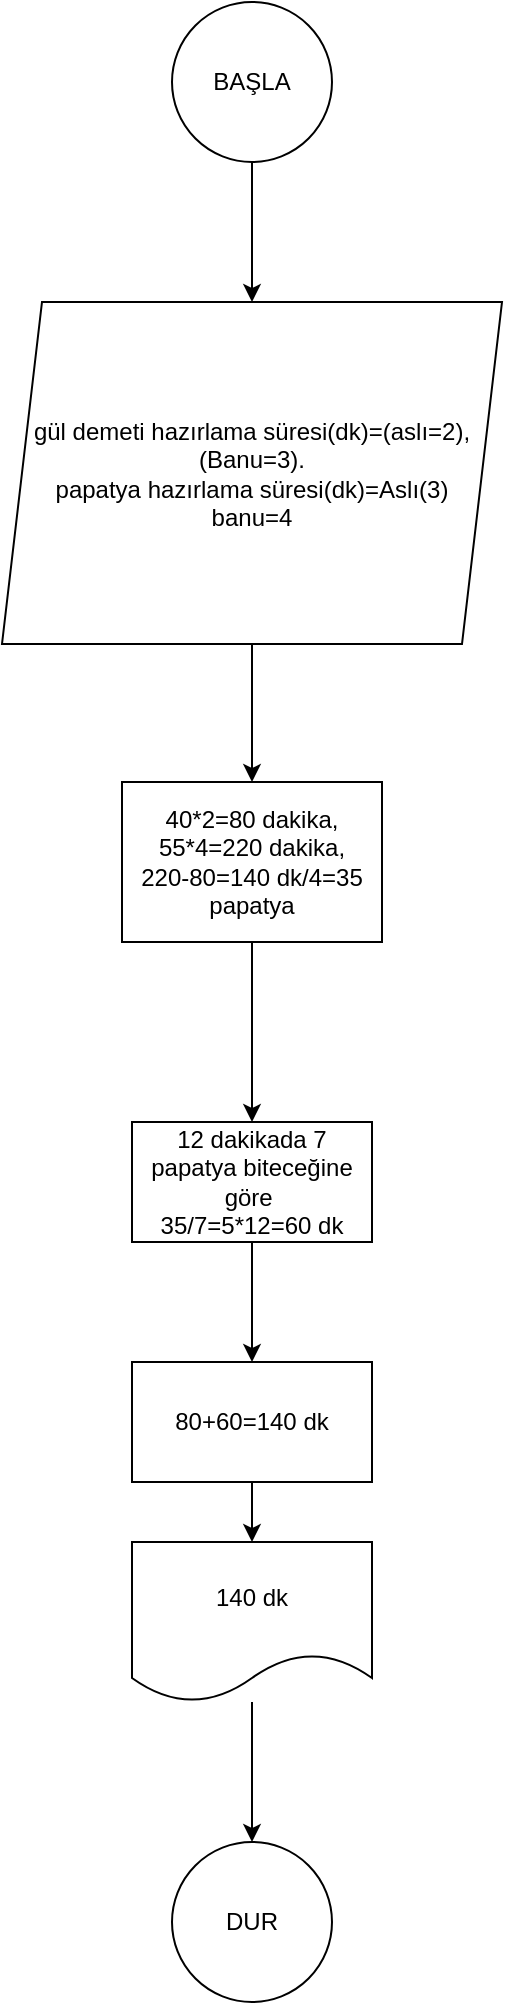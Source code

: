 <mxfile version="15.0.3" type="device"><diagram id="-SjbaQYv0IPX48pyeoVi" name="Page-1"><mxGraphModel dx="1248" dy="677" grid="1" gridSize="10" guides="1" tooltips="1" connect="1" arrows="1" fold="1" page="1" pageScale="1" pageWidth="827" pageHeight="1169" math="0" shadow="0"><root><mxCell id="0"/><mxCell id="1" parent="0"/><mxCell id="phAHIBMl3g9i7vAIvZUf-4" value="" style="edgeStyle=orthogonalEdgeStyle;rounded=0;orthogonalLoop=1;jettySize=auto;html=1;" edge="1" parent="1" source="phAHIBMl3g9i7vAIvZUf-1" target="phAHIBMl3g9i7vAIvZUf-3"><mxGeometry relative="1" as="geometry"/></mxCell><mxCell id="phAHIBMl3g9i7vAIvZUf-1" value="BAŞLA" style="ellipse;whiteSpace=wrap;html=1;aspect=fixed;" vertex="1" parent="1"><mxGeometry x="360" y="40" width="80" height="80" as="geometry"/></mxCell><mxCell id="phAHIBMl3g9i7vAIvZUf-2" value="DUR" style="ellipse;whiteSpace=wrap;html=1;aspect=fixed;" vertex="1" parent="1"><mxGeometry x="360" y="960" width="80" height="80" as="geometry"/></mxCell><mxCell id="phAHIBMl3g9i7vAIvZUf-6" value="" style="edgeStyle=orthogonalEdgeStyle;rounded=0;orthogonalLoop=1;jettySize=auto;html=1;" edge="1" parent="1" source="phAHIBMl3g9i7vAIvZUf-3" target="phAHIBMl3g9i7vAIvZUf-5"><mxGeometry relative="1" as="geometry"/></mxCell><mxCell id="phAHIBMl3g9i7vAIvZUf-3" value="gül demeti hazırlama süresi(dk)=(aslı=2),(Banu=3).&lt;br&gt;papatya hazırlama süresi(dk)=Aslı(3)&lt;br&gt;banu=4" style="shape=parallelogram;perimeter=parallelogramPerimeter;whiteSpace=wrap;html=1;fixedSize=1;" vertex="1" parent="1"><mxGeometry x="275" y="190" width="250" height="171" as="geometry"/></mxCell><mxCell id="phAHIBMl3g9i7vAIvZUf-8" value="" style="edgeStyle=orthogonalEdgeStyle;rounded=0;orthogonalLoop=1;jettySize=auto;html=1;" edge="1" parent="1" source="phAHIBMl3g9i7vAIvZUf-5" target="phAHIBMl3g9i7vAIvZUf-7"><mxGeometry relative="1" as="geometry"/></mxCell><mxCell id="phAHIBMl3g9i7vAIvZUf-5" value="40*2=80 dakika,&lt;br&gt;55*4=220 dakika,&lt;br&gt;220-80=140 dk/4=35 papatya" style="rounded=0;whiteSpace=wrap;html=1;" vertex="1" parent="1"><mxGeometry x="335" y="430" width="130" height="80" as="geometry"/></mxCell><mxCell id="phAHIBMl3g9i7vAIvZUf-10" value="" style="edgeStyle=orthogonalEdgeStyle;rounded=0;orthogonalLoop=1;jettySize=auto;html=1;" edge="1" parent="1" source="phAHIBMl3g9i7vAIvZUf-7" target="phAHIBMl3g9i7vAIvZUf-9"><mxGeometry relative="1" as="geometry"/></mxCell><mxCell id="phAHIBMl3g9i7vAIvZUf-7" value="12 dakikada 7 papatya biteceğine göre&amp;nbsp;&lt;br&gt;35/7=5*12=60 dk" style="whiteSpace=wrap;html=1;rounded=0;" vertex="1" parent="1"><mxGeometry x="340" y="600" width="120" height="60" as="geometry"/></mxCell><mxCell id="phAHIBMl3g9i7vAIvZUf-12" value="" style="edgeStyle=orthogonalEdgeStyle;rounded=0;orthogonalLoop=1;jettySize=auto;html=1;" edge="1" parent="1" source="phAHIBMl3g9i7vAIvZUf-9" target="phAHIBMl3g9i7vAIvZUf-11"><mxGeometry relative="1" as="geometry"/></mxCell><mxCell id="phAHIBMl3g9i7vAIvZUf-9" value="80+60=140 dk" style="whiteSpace=wrap;html=1;rounded=0;" vertex="1" parent="1"><mxGeometry x="340" y="720" width="120" height="60" as="geometry"/></mxCell><mxCell id="phAHIBMl3g9i7vAIvZUf-13" value="" style="edgeStyle=orthogonalEdgeStyle;rounded=0;orthogonalLoop=1;jettySize=auto;html=1;" edge="1" parent="1" source="phAHIBMl3g9i7vAIvZUf-11" target="phAHIBMl3g9i7vAIvZUf-2"><mxGeometry relative="1" as="geometry"/></mxCell><mxCell id="phAHIBMl3g9i7vAIvZUf-11" value="140 dk" style="shape=document;whiteSpace=wrap;html=1;boundedLbl=1;" vertex="1" parent="1"><mxGeometry x="340" y="810" width="120" height="80" as="geometry"/></mxCell></root></mxGraphModel></diagram></mxfile>
